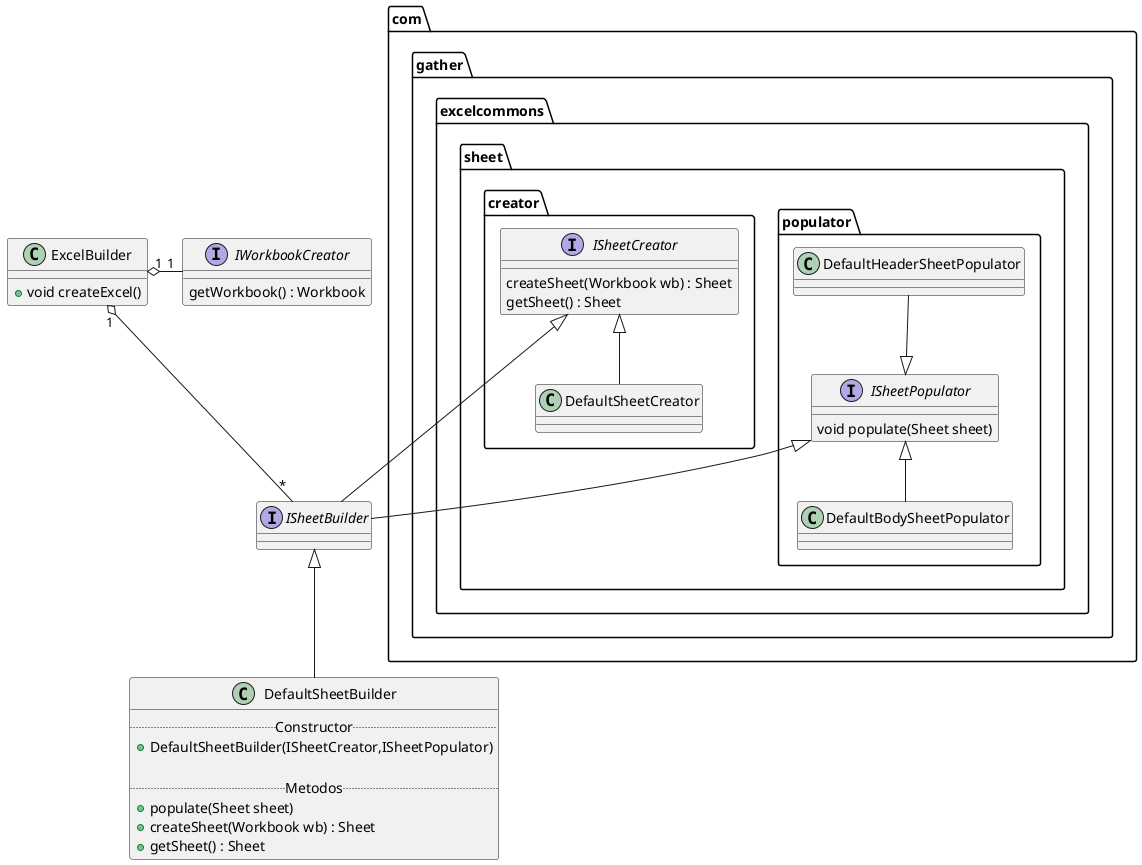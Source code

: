@startuml

class ExcelBuilder{
    +{method} void createExcel()
}

class DefaultSheetBuilder{
    ..Constructor..
    +DefaultSheetBuilder(ISheetCreator,ISheetPopulator)

    ..Metodos..
    +{method} populate(Sheet sheet)
    +{method} createSheet(Workbook wb) : Sheet
    +{method} getSheet() : Sheet
}

interface IWorkbookCreator {
    {method} getWorkbook() : Workbook
}

interface ISheetBuilder {
}

ExcelBuilder "1" o- "1" IWorkbookCreator
ExcelBuilder "1" o--- "*" ISheetBuilder
ISheetBuilder   <|-- DefaultSheetBuilder

package "com.gather.excelcommons.sheet.populator" {
    interface ISheetPopulator {
        void populate(Sheet sheet)
    }

    ISheetPopulator <|-- ISheetBuilder
    DefaultHeaderSheetPopulator --|> ISheetPopulator
    ISheetPopulator <|-- DefaultBodySheetPopulator
}

package "com.gather.excelcommons.sheet.creator" {
    interface ISheetCreator {
        {method} createSheet(Workbook wb) : Sheet
        {method} getSheet() : Sheet
    }

    ISheetCreator   <|-- ISheetBuilder
    ISheetCreator   <|-- DefaultSheetCreator
}


@enduml